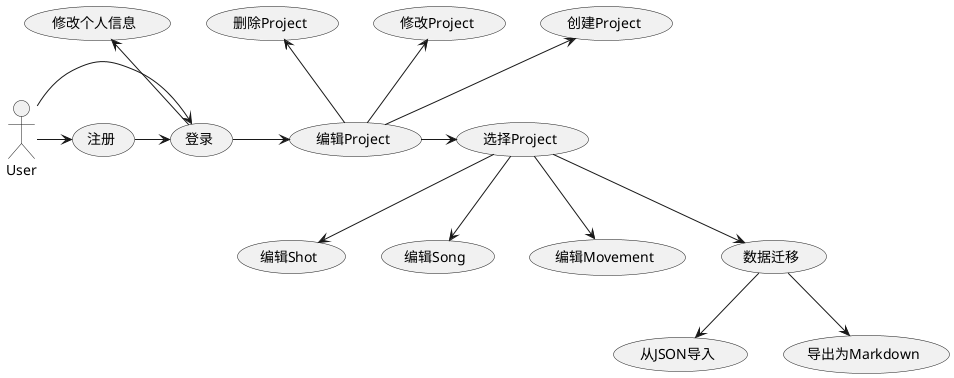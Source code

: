 @startuml 用户与移动设备交互用例图

User -> (登录)
User -> (注册)
(注册) -> (登录)
(登录) -> (编辑Project)
(登录) -up-> (修改个人信息)
(编辑Project) -> (选择Project)
(编辑Project) -up-> (创建Project)
(编辑Project) -up-> (修改Project)
(编辑Project) -up-> (删除Project)
(选择Project) --> (编辑Shot)
(选择Project) --> (编辑Song)
(选择Project) --> (编辑Movement)
(选择Project) --> (数据迁移)
(数据迁移) --> (从JSON导入)
(数据迁移) --> (导出为Markdown)


@enduml